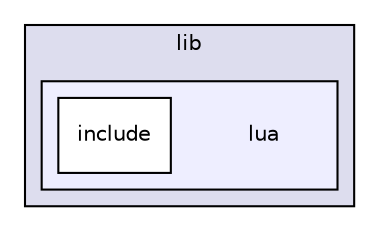 digraph "lib/lua" {
  compound=true
  node [ fontsize="10", fontname="Helvetica"];
  edge [ labelfontsize="10", labelfontname="Helvetica"];
  subgraph clusterdir_97aefd0d527b934f1d99a682da8fe6a9 {
    graph [ bgcolor="#ddddee", pencolor="black", label="lib" fontname="Helvetica", fontsize="10", URL="dir_97aefd0d527b934f1d99a682da8fe6a9.html"]
  subgraph clusterdir_e3d6da42301ca0e60a340946f071e963 {
    graph [ bgcolor="#eeeeff", pencolor="black", label="" URL="dir_e3d6da42301ca0e60a340946f071e963.html"];
    dir_e3d6da42301ca0e60a340946f071e963 [shape=plaintext label="lua"];
    dir_d2c03d607096f6c6ab4fbdc40687a2b1 [shape=box label="include" color="black" fillcolor="white" style="filled" URL="dir_d2c03d607096f6c6ab4fbdc40687a2b1.html"];
  }
  }
}
